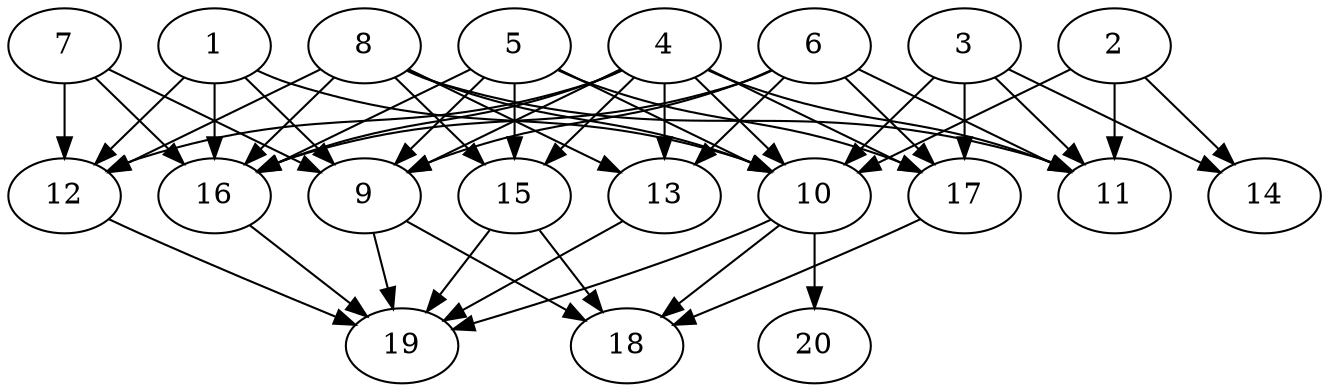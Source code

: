 // DAG automatically generated by daggen at Tue Jul 23 14:34:08 2019
// ./daggen --dot -n 20 --ccr 0.4 --fat 0.7 --regular 0.5 --density 0.8 --mindata 5242880 --maxdata 52428800 
digraph G {
  1 [size="22720000", alpha="0.03", expect_size="9088000"] 
  1 -> 9 [size ="9088000"]
  1 -> 10 [size ="9088000"]
  1 -> 12 [size ="9088000"]
  1 -> 16 [size ="9088000"]
  2 [size="38110720", alpha="0.18", expect_size="15244288"] 
  2 -> 10 [size ="15244288"]
  2 -> 11 [size ="15244288"]
  2 -> 14 [size ="15244288"]
  3 [size="120230400", alpha="0.20", expect_size="48092160"] 
  3 -> 10 [size ="48092160"]
  3 -> 11 [size ="48092160"]
  3 -> 14 [size ="48092160"]
  3 -> 17 [size ="48092160"]
  4 [size="16578560", alpha="0.08", expect_size="6631424"] 
  4 -> 9 [size ="6631424"]
  4 -> 10 [size ="6631424"]
  4 -> 11 [size ="6631424"]
  4 -> 12 [size ="6631424"]
  4 -> 13 [size ="6631424"]
  4 -> 15 [size ="6631424"]
  4 -> 16 [size ="6631424"]
  4 -> 17 [size ="6631424"]
  5 [size="72913920", alpha="0.15", expect_size="29165568"] 
  5 -> 9 [size ="29165568"]
  5 -> 10 [size ="29165568"]
  5 -> 15 [size ="29165568"]
  5 -> 16 [size ="29165568"]
  5 -> 17 [size ="29165568"]
  6 [size="107832320", alpha="0.03", expect_size="43132928"] 
  6 -> 9 [size ="43132928"]
  6 -> 11 [size ="43132928"]
  6 -> 13 [size ="43132928"]
  6 -> 16 [size ="43132928"]
  6 -> 17 [size ="43132928"]
  7 [size="110036480", alpha="0.19", expect_size="44014592"] 
  7 -> 9 [size ="44014592"]
  7 -> 12 [size ="44014592"]
  7 -> 16 [size ="44014592"]
  8 [size="36672000", alpha="0.12", expect_size="14668800"] 
  8 -> 10 [size ="14668800"]
  8 -> 11 [size ="14668800"]
  8 -> 12 [size ="14668800"]
  8 -> 13 [size ="14668800"]
  8 -> 15 [size ="14668800"]
  8 -> 16 [size ="14668800"]
  9 [size="17658880", alpha="0.18", expect_size="7063552"] 
  9 -> 18 [size ="7063552"]
  9 -> 19 [size ="7063552"]
  10 [size="78850560", alpha="0.11", expect_size="31540224"] 
  10 -> 18 [size ="31540224"]
  10 -> 19 [size ="31540224"]
  10 -> 20 [size ="31540224"]
  11 [size="120407040", alpha="0.04", expect_size="48162816"] 
  12 [size="17745920", alpha="0.10", expect_size="7098368"] 
  12 -> 19 [size ="7098368"]
  13 [size="124323840", alpha="0.04", expect_size="49729536"] 
  13 -> 19 [size ="49729536"]
  14 [size="121830400", alpha="0.00", expect_size="48732160"] 
  15 [size="49763840", alpha="0.03", expect_size="19905536"] 
  15 -> 18 [size ="19905536"]
  15 -> 19 [size ="19905536"]
  16 [size="17958400", alpha="0.09", expect_size="7183360"] 
  16 -> 19 [size ="7183360"]
  17 [size="36364800", alpha="0.08", expect_size="14545920"] 
  17 -> 18 [size ="14545920"]
  18 [size="31406080", alpha="0.04", expect_size="12562432"] 
  19 [size="103447040", alpha="0.07", expect_size="41378816"] 
  20 [size="88921600", alpha="0.20", expect_size="35568640"] 
}
